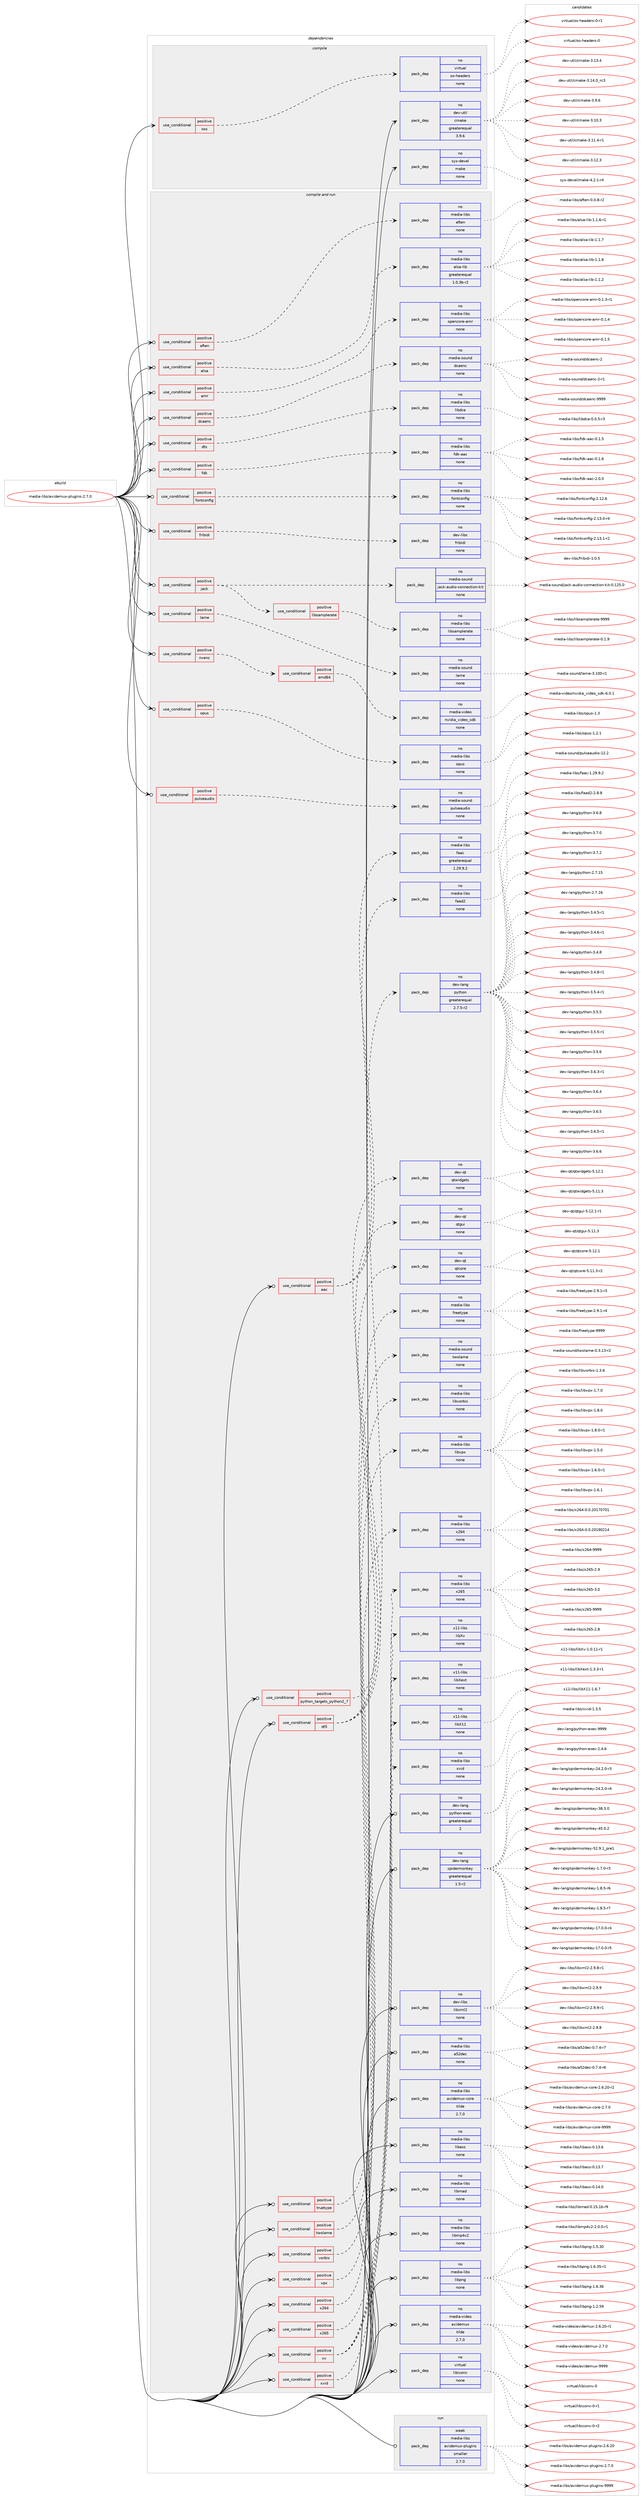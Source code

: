 digraph prolog {

# *************
# Graph options
# *************

newrank=true;
concentrate=true;
compound=true;
graph [rankdir=LR,fontname=Helvetica,fontsize=10,ranksep=1.5];#, ranksep=2.5, nodesep=0.2];
edge  [arrowhead=vee];
node  [fontname=Helvetica,fontsize=10];

# **********
# The ebuild
# **********

subgraph cluster_leftcol {
color=gray;
rank=same;
label=<<i>ebuild</i>>;
id [label="media-libs/avidemux-plugins-2.7.0", color=red, width=4, href="../media-libs/avidemux-plugins-2.7.0.svg"];
}

# ****************
# The dependencies
# ****************

subgraph cluster_midcol {
color=gray;
label=<<i>dependencies</i>>;
subgraph cluster_compile {
fillcolor="#eeeeee";
style=filled;
label=<<i>compile</i>>;
subgraph cond433602 {
dependency1609172 [label=<<TABLE BORDER="0" CELLBORDER="1" CELLSPACING="0" CELLPADDING="4"><TR><TD ROWSPAN="3" CELLPADDING="10">use_conditional</TD></TR><TR><TD>positive</TD></TR><TR><TD>oss</TD></TR></TABLE>>, shape=none, color=red];
subgraph pack1149912 {
dependency1609173 [label=<<TABLE BORDER="0" CELLBORDER="1" CELLSPACING="0" CELLPADDING="4" WIDTH="220"><TR><TD ROWSPAN="6" CELLPADDING="30">pack_dep</TD></TR><TR><TD WIDTH="110">no</TD></TR><TR><TD>virtual</TD></TR><TR><TD>os-headers</TD></TR><TR><TD>none</TD></TR><TR><TD></TD></TR></TABLE>>, shape=none, color=blue];
}
dependency1609172:e -> dependency1609173:w [weight=20,style="dashed",arrowhead="vee"];
}
id:e -> dependency1609172:w [weight=20,style="solid",arrowhead="vee"];
subgraph pack1149913 {
dependency1609174 [label=<<TABLE BORDER="0" CELLBORDER="1" CELLSPACING="0" CELLPADDING="4" WIDTH="220"><TR><TD ROWSPAN="6" CELLPADDING="30">pack_dep</TD></TR><TR><TD WIDTH="110">no</TD></TR><TR><TD>dev-util</TD></TR><TR><TD>cmake</TD></TR><TR><TD>greaterequal</TD></TR><TR><TD>3.9.6</TD></TR></TABLE>>, shape=none, color=blue];
}
id:e -> dependency1609174:w [weight=20,style="solid",arrowhead="vee"];
subgraph pack1149914 {
dependency1609175 [label=<<TABLE BORDER="0" CELLBORDER="1" CELLSPACING="0" CELLPADDING="4" WIDTH="220"><TR><TD ROWSPAN="6" CELLPADDING="30">pack_dep</TD></TR><TR><TD WIDTH="110">no</TD></TR><TR><TD>sys-devel</TD></TR><TR><TD>make</TD></TR><TR><TD>none</TD></TR><TR><TD></TD></TR></TABLE>>, shape=none, color=blue];
}
id:e -> dependency1609175:w [weight=20,style="solid",arrowhead="vee"];
}
subgraph cluster_compileandrun {
fillcolor="#eeeeee";
style=filled;
label=<<i>compile and run</i>>;
subgraph cond433603 {
dependency1609176 [label=<<TABLE BORDER="0" CELLBORDER="1" CELLSPACING="0" CELLPADDING="4"><TR><TD ROWSPAN="3" CELLPADDING="10">use_conditional</TD></TR><TR><TD>positive</TD></TR><TR><TD>aac</TD></TR></TABLE>>, shape=none, color=red];
subgraph pack1149915 {
dependency1609177 [label=<<TABLE BORDER="0" CELLBORDER="1" CELLSPACING="0" CELLPADDING="4" WIDTH="220"><TR><TD ROWSPAN="6" CELLPADDING="30">pack_dep</TD></TR><TR><TD WIDTH="110">no</TD></TR><TR><TD>media-libs</TD></TR><TR><TD>faac</TD></TR><TR><TD>greaterequal</TD></TR><TR><TD>1.29.9.2</TD></TR></TABLE>>, shape=none, color=blue];
}
dependency1609176:e -> dependency1609177:w [weight=20,style="dashed",arrowhead="vee"];
subgraph pack1149916 {
dependency1609178 [label=<<TABLE BORDER="0" CELLBORDER="1" CELLSPACING="0" CELLPADDING="4" WIDTH="220"><TR><TD ROWSPAN="6" CELLPADDING="30">pack_dep</TD></TR><TR><TD WIDTH="110">no</TD></TR><TR><TD>media-libs</TD></TR><TR><TD>faad2</TD></TR><TR><TD>none</TD></TR><TR><TD></TD></TR></TABLE>>, shape=none, color=blue];
}
dependency1609176:e -> dependency1609178:w [weight=20,style="dashed",arrowhead="vee"];
}
id:e -> dependency1609176:w [weight=20,style="solid",arrowhead="odotvee"];
subgraph cond433604 {
dependency1609179 [label=<<TABLE BORDER="0" CELLBORDER="1" CELLSPACING="0" CELLPADDING="4"><TR><TD ROWSPAN="3" CELLPADDING="10">use_conditional</TD></TR><TR><TD>positive</TD></TR><TR><TD>aften</TD></TR></TABLE>>, shape=none, color=red];
subgraph pack1149917 {
dependency1609180 [label=<<TABLE BORDER="0" CELLBORDER="1" CELLSPACING="0" CELLPADDING="4" WIDTH="220"><TR><TD ROWSPAN="6" CELLPADDING="30">pack_dep</TD></TR><TR><TD WIDTH="110">no</TD></TR><TR><TD>media-libs</TD></TR><TR><TD>aften</TD></TR><TR><TD>none</TD></TR><TR><TD></TD></TR></TABLE>>, shape=none, color=blue];
}
dependency1609179:e -> dependency1609180:w [weight=20,style="dashed",arrowhead="vee"];
}
id:e -> dependency1609179:w [weight=20,style="solid",arrowhead="odotvee"];
subgraph cond433605 {
dependency1609181 [label=<<TABLE BORDER="0" CELLBORDER="1" CELLSPACING="0" CELLPADDING="4"><TR><TD ROWSPAN="3" CELLPADDING="10">use_conditional</TD></TR><TR><TD>positive</TD></TR><TR><TD>alsa</TD></TR></TABLE>>, shape=none, color=red];
subgraph pack1149918 {
dependency1609182 [label=<<TABLE BORDER="0" CELLBORDER="1" CELLSPACING="0" CELLPADDING="4" WIDTH="220"><TR><TD ROWSPAN="6" CELLPADDING="30">pack_dep</TD></TR><TR><TD WIDTH="110">no</TD></TR><TR><TD>media-libs</TD></TR><TR><TD>alsa-lib</TD></TR><TR><TD>greaterequal</TD></TR><TR><TD>1.0.3b-r2</TD></TR></TABLE>>, shape=none, color=blue];
}
dependency1609181:e -> dependency1609182:w [weight=20,style="dashed",arrowhead="vee"];
}
id:e -> dependency1609181:w [weight=20,style="solid",arrowhead="odotvee"];
subgraph cond433606 {
dependency1609183 [label=<<TABLE BORDER="0" CELLBORDER="1" CELLSPACING="0" CELLPADDING="4"><TR><TD ROWSPAN="3" CELLPADDING="10">use_conditional</TD></TR><TR><TD>positive</TD></TR><TR><TD>amr</TD></TR></TABLE>>, shape=none, color=red];
subgraph pack1149919 {
dependency1609184 [label=<<TABLE BORDER="0" CELLBORDER="1" CELLSPACING="0" CELLPADDING="4" WIDTH="220"><TR><TD ROWSPAN="6" CELLPADDING="30">pack_dep</TD></TR><TR><TD WIDTH="110">no</TD></TR><TR><TD>media-libs</TD></TR><TR><TD>opencore-amr</TD></TR><TR><TD>none</TD></TR><TR><TD></TD></TR></TABLE>>, shape=none, color=blue];
}
dependency1609183:e -> dependency1609184:w [weight=20,style="dashed",arrowhead="vee"];
}
id:e -> dependency1609183:w [weight=20,style="solid",arrowhead="odotvee"];
subgraph cond433607 {
dependency1609185 [label=<<TABLE BORDER="0" CELLBORDER="1" CELLSPACING="0" CELLPADDING="4"><TR><TD ROWSPAN="3" CELLPADDING="10">use_conditional</TD></TR><TR><TD>positive</TD></TR><TR><TD>dcaenc</TD></TR></TABLE>>, shape=none, color=red];
subgraph pack1149920 {
dependency1609186 [label=<<TABLE BORDER="0" CELLBORDER="1" CELLSPACING="0" CELLPADDING="4" WIDTH="220"><TR><TD ROWSPAN="6" CELLPADDING="30">pack_dep</TD></TR><TR><TD WIDTH="110">no</TD></TR><TR><TD>media-sound</TD></TR><TR><TD>dcaenc</TD></TR><TR><TD>none</TD></TR><TR><TD></TD></TR></TABLE>>, shape=none, color=blue];
}
dependency1609185:e -> dependency1609186:w [weight=20,style="dashed",arrowhead="vee"];
}
id:e -> dependency1609185:w [weight=20,style="solid",arrowhead="odotvee"];
subgraph cond433608 {
dependency1609187 [label=<<TABLE BORDER="0" CELLBORDER="1" CELLSPACING="0" CELLPADDING="4"><TR><TD ROWSPAN="3" CELLPADDING="10">use_conditional</TD></TR><TR><TD>positive</TD></TR><TR><TD>dts</TD></TR></TABLE>>, shape=none, color=red];
subgraph pack1149921 {
dependency1609188 [label=<<TABLE BORDER="0" CELLBORDER="1" CELLSPACING="0" CELLPADDING="4" WIDTH="220"><TR><TD ROWSPAN="6" CELLPADDING="30">pack_dep</TD></TR><TR><TD WIDTH="110">no</TD></TR><TR><TD>media-libs</TD></TR><TR><TD>libdca</TD></TR><TR><TD>none</TD></TR><TR><TD></TD></TR></TABLE>>, shape=none, color=blue];
}
dependency1609187:e -> dependency1609188:w [weight=20,style="dashed",arrowhead="vee"];
}
id:e -> dependency1609187:w [weight=20,style="solid",arrowhead="odotvee"];
subgraph cond433609 {
dependency1609189 [label=<<TABLE BORDER="0" CELLBORDER="1" CELLSPACING="0" CELLPADDING="4"><TR><TD ROWSPAN="3" CELLPADDING="10">use_conditional</TD></TR><TR><TD>positive</TD></TR><TR><TD>fdk</TD></TR></TABLE>>, shape=none, color=red];
subgraph pack1149922 {
dependency1609190 [label=<<TABLE BORDER="0" CELLBORDER="1" CELLSPACING="0" CELLPADDING="4" WIDTH="220"><TR><TD ROWSPAN="6" CELLPADDING="30">pack_dep</TD></TR><TR><TD WIDTH="110">no</TD></TR><TR><TD>media-libs</TD></TR><TR><TD>fdk-aac</TD></TR><TR><TD>none</TD></TR><TR><TD></TD></TR></TABLE>>, shape=none, color=blue];
}
dependency1609189:e -> dependency1609190:w [weight=20,style="dashed",arrowhead="vee"];
}
id:e -> dependency1609189:w [weight=20,style="solid",arrowhead="odotvee"];
subgraph cond433610 {
dependency1609191 [label=<<TABLE BORDER="0" CELLBORDER="1" CELLSPACING="0" CELLPADDING="4"><TR><TD ROWSPAN="3" CELLPADDING="10">use_conditional</TD></TR><TR><TD>positive</TD></TR><TR><TD>fontconfig</TD></TR></TABLE>>, shape=none, color=red];
subgraph pack1149923 {
dependency1609192 [label=<<TABLE BORDER="0" CELLBORDER="1" CELLSPACING="0" CELLPADDING="4" WIDTH="220"><TR><TD ROWSPAN="6" CELLPADDING="30">pack_dep</TD></TR><TR><TD WIDTH="110">no</TD></TR><TR><TD>media-libs</TD></TR><TR><TD>fontconfig</TD></TR><TR><TD>none</TD></TR><TR><TD></TD></TR></TABLE>>, shape=none, color=blue];
}
dependency1609191:e -> dependency1609192:w [weight=20,style="dashed",arrowhead="vee"];
}
id:e -> dependency1609191:w [weight=20,style="solid",arrowhead="odotvee"];
subgraph cond433611 {
dependency1609193 [label=<<TABLE BORDER="0" CELLBORDER="1" CELLSPACING="0" CELLPADDING="4"><TR><TD ROWSPAN="3" CELLPADDING="10">use_conditional</TD></TR><TR><TD>positive</TD></TR><TR><TD>fribidi</TD></TR></TABLE>>, shape=none, color=red];
subgraph pack1149924 {
dependency1609194 [label=<<TABLE BORDER="0" CELLBORDER="1" CELLSPACING="0" CELLPADDING="4" WIDTH="220"><TR><TD ROWSPAN="6" CELLPADDING="30">pack_dep</TD></TR><TR><TD WIDTH="110">no</TD></TR><TR><TD>dev-libs</TD></TR><TR><TD>fribidi</TD></TR><TR><TD>none</TD></TR><TR><TD></TD></TR></TABLE>>, shape=none, color=blue];
}
dependency1609193:e -> dependency1609194:w [weight=20,style="dashed",arrowhead="vee"];
}
id:e -> dependency1609193:w [weight=20,style="solid",arrowhead="odotvee"];
subgraph cond433612 {
dependency1609195 [label=<<TABLE BORDER="0" CELLBORDER="1" CELLSPACING="0" CELLPADDING="4"><TR><TD ROWSPAN="3" CELLPADDING="10">use_conditional</TD></TR><TR><TD>positive</TD></TR><TR><TD>jack</TD></TR></TABLE>>, shape=none, color=red];
subgraph pack1149925 {
dependency1609196 [label=<<TABLE BORDER="0" CELLBORDER="1" CELLSPACING="0" CELLPADDING="4" WIDTH="220"><TR><TD ROWSPAN="6" CELLPADDING="30">pack_dep</TD></TR><TR><TD WIDTH="110">no</TD></TR><TR><TD>media-sound</TD></TR><TR><TD>jack-audio-connection-kit</TD></TR><TR><TD>none</TD></TR><TR><TD></TD></TR></TABLE>>, shape=none, color=blue];
}
dependency1609195:e -> dependency1609196:w [weight=20,style="dashed",arrowhead="vee"];
subgraph cond433613 {
dependency1609197 [label=<<TABLE BORDER="0" CELLBORDER="1" CELLSPACING="0" CELLPADDING="4"><TR><TD ROWSPAN="3" CELLPADDING="10">use_conditional</TD></TR><TR><TD>positive</TD></TR><TR><TD>libsamplerate</TD></TR></TABLE>>, shape=none, color=red];
subgraph pack1149926 {
dependency1609198 [label=<<TABLE BORDER="0" CELLBORDER="1" CELLSPACING="0" CELLPADDING="4" WIDTH="220"><TR><TD ROWSPAN="6" CELLPADDING="30">pack_dep</TD></TR><TR><TD WIDTH="110">no</TD></TR><TR><TD>media-libs</TD></TR><TR><TD>libsamplerate</TD></TR><TR><TD>none</TD></TR><TR><TD></TD></TR></TABLE>>, shape=none, color=blue];
}
dependency1609197:e -> dependency1609198:w [weight=20,style="dashed",arrowhead="vee"];
}
dependency1609195:e -> dependency1609197:w [weight=20,style="dashed",arrowhead="vee"];
}
id:e -> dependency1609195:w [weight=20,style="solid",arrowhead="odotvee"];
subgraph cond433614 {
dependency1609199 [label=<<TABLE BORDER="0" CELLBORDER="1" CELLSPACING="0" CELLPADDING="4"><TR><TD ROWSPAN="3" CELLPADDING="10">use_conditional</TD></TR><TR><TD>positive</TD></TR><TR><TD>lame</TD></TR></TABLE>>, shape=none, color=red];
subgraph pack1149927 {
dependency1609200 [label=<<TABLE BORDER="0" CELLBORDER="1" CELLSPACING="0" CELLPADDING="4" WIDTH="220"><TR><TD ROWSPAN="6" CELLPADDING="30">pack_dep</TD></TR><TR><TD WIDTH="110">no</TD></TR><TR><TD>media-sound</TD></TR><TR><TD>lame</TD></TR><TR><TD>none</TD></TR><TR><TD></TD></TR></TABLE>>, shape=none, color=blue];
}
dependency1609199:e -> dependency1609200:w [weight=20,style="dashed",arrowhead="vee"];
}
id:e -> dependency1609199:w [weight=20,style="solid",arrowhead="odotvee"];
subgraph cond433615 {
dependency1609201 [label=<<TABLE BORDER="0" CELLBORDER="1" CELLSPACING="0" CELLPADDING="4"><TR><TD ROWSPAN="3" CELLPADDING="10">use_conditional</TD></TR><TR><TD>positive</TD></TR><TR><TD>nvenc</TD></TR></TABLE>>, shape=none, color=red];
subgraph cond433616 {
dependency1609202 [label=<<TABLE BORDER="0" CELLBORDER="1" CELLSPACING="0" CELLPADDING="4"><TR><TD ROWSPAN="3" CELLPADDING="10">use_conditional</TD></TR><TR><TD>positive</TD></TR><TR><TD>amd64</TD></TR></TABLE>>, shape=none, color=red];
subgraph pack1149928 {
dependency1609203 [label=<<TABLE BORDER="0" CELLBORDER="1" CELLSPACING="0" CELLPADDING="4" WIDTH="220"><TR><TD ROWSPAN="6" CELLPADDING="30">pack_dep</TD></TR><TR><TD WIDTH="110">no</TD></TR><TR><TD>media-video</TD></TR><TR><TD>nvidia_video_sdk</TD></TR><TR><TD>none</TD></TR><TR><TD></TD></TR></TABLE>>, shape=none, color=blue];
}
dependency1609202:e -> dependency1609203:w [weight=20,style="dashed",arrowhead="vee"];
}
dependency1609201:e -> dependency1609202:w [weight=20,style="dashed",arrowhead="vee"];
}
id:e -> dependency1609201:w [weight=20,style="solid",arrowhead="odotvee"];
subgraph cond433617 {
dependency1609204 [label=<<TABLE BORDER="0" CELLBORDER="1" CELLSPACING="0" CELLPADDING="4"><TR><TD ROWSPAN="3" CELLPADDING="10">use_conditional</TD></TR><TR><TD>positive</TD></TR><TR><TD>opus</TD></TR></TABLE>>, shape=none, color=red];
subgraph pack1149929 {
dependency1609205 [label=<<TABLE BORDER="0" CELLBORDER="1" CELLSPACING="0" CELLPADDING="4" WIDTH="220"><TR><TD ROWSPAN="6" CELLPADDING="30">pack_dep</TD></TR><TR><TD WIDTH="110">no</TD></TR><TR><TD>media-libs</TD></TR><TR><TD>opus</TD></TR><TR><TD>none</TD></TR><TR><TD></TD></TR></TABLE>>, shape=none, color=blue];
}
dependency1609204:e -> dependency1609205:w [weight=20,style="dashed",arrowhead="vee"];
}
id:e -> dependency1609204:w [weight=20,style="solid",arrowhead="odotvee"];
subgraph cond433618 {
dependency1609206 [label=<<TABLE BORDER="0" CELLBORDER="1" CELLSPACING="0" CELLPADDING="4"><TR><TD ROWSPAN="3" CELLPADDING="10">use_conditional</TD></TR><TR><TD>positive</TD></TR><TR><TD>pulseaudio</TD></TR></TABLE>>, shape=none, color=red];
subgraph pack1149930 {
dependency1609207 [label=<<TABLE BORDER="0" CELLBORDER="1" CELLSPACING="0" CELLPADDING="4" WIDTH="220"><TR><TD ROWSPAN="6" CELLPADDING="30">pack_dep</TD></TR><TR><TD WIDTH="110">no</TD></TR><TR><TD>media-sound</TD></TR><TR><TD>pulseaudio</TD></TR><TR><TD>none</TD></TR><TR><TD></TD></TR></TABLE>>, shape=none, color=blue];
}
dependency1609206:e -> dependency1609207:w [weight=20,style="dashed",arrowhead="vee"];
}
id:e -> dependency1609206:w [weight=20,style="solid",arrowhead="odotvee"];
subgraph cond433619 {
dependency1609208 [label=<<TABLE BORDER="0" CELLBORDER="1" CELLSPACING="0" CELLPADDING="4"><TR><TD ROWSPAN="3" CELLPADDING="10">use_conditional</TD></TR><TR><TD>positive</TD></TR><TR><TD>python_targets_python2_7</TD></TR></TABLE>>, shape=none, color=red];
subgraph pack1149931 {
dependency1609209 [label=<<TABLE BORDER="0" CELLBORDER="1" CELLSPACING="0" CELLPADDING="4" WIDTH="220"><TR><TD ROWSPAN="6" CELLPADDING="30">pack_dep</TD></TR><TR><TD WIDTH="110">no</TD></TR><TR><TD>dev-lang</TD></TR><TR><TD>python</TD></TR><TR><TD>greaterequal</TD></TR><TR><TD>2.7.5-r2</TD></TR></TABLE>>, shape=none, color=blue];
}
dependency1609208:e -> dependency1609209:w [weight=20,style="dashed",arrowhead="vee"];
}
id:e -> dependency1609208:w [weight=20,style="solid",arrowhead="odotvee"];
subgraph cond433620 {
dependency1609210 [label=<<TABLE BORDER="0" CELLBORDER="1" CELLSPACING="0" CELLPADDING="4"><TR><TD ROWSPAN="3" CELLPADDING="10">use_conditional</TD></TR><TR><TD>positive</TD></TR><TR><TD>qt5</TD></TR></TABLE>>, shape=none, color=red];
subgraph pack1149932 {
dependency1609211 [label=<<TABLE BORDER="0" CELLBORDER="1" CELLSPACING="0" CELLPADDING="4" WIDTH="220"><TR><TD ROWSPAN="6" CELLPADDING="30">pack_dep</TD></TR><TR><TD WIDTH="110">no</TD></TR><TR><TD>dev-qt</TD></TR><TR><TD>qtcore</TD></TR><TR><TD>none</TD></TR><TR><TD></TD></TR></TABLE>>, shape=none, color=blue];
}
dependency1609210:e -> dependency1609211:w [weight=20,style="dashed",arrowhead="vee"];
subgraph pack1149933 {
dependency1609212 [label=<<TABLE BORDER="0" CELLBORDER="1" CELLSPACING="0" CELLPADDING="4" WIDTH="220"><TR><TD ROWSPAN="6" CELLPADDING="30">pack_dep</TD></TR><TR><TD WIDTH="110">no</TD></TR><TR><TD>dev-qt</TD></TR><TR><TD>qtgui</TD></TR><TR><TD>none</TD></TR><TR><TD></TD></TR></TABLE>>, shape=none, color=blue];
}
dependency1609210:e -> dependency1609212:w [weight=20,style="dashed",arrowhead="vee"];
subgraph pack1149934 {
dependency1609213 [label=<<TABLE BORDER="0" CELLBORDER="1" CELLSPACING="0" CELLPADDING="4" WIDTH="220"><TR><TD ROWSPAN="6" CELLPADDING="30">pack_dep</TD></TR><TR><TD WIDTH="110">no</TD></TR><TR><TD>dev-qt</TD></TR><TR><TD>qtwidgets</TD></TR><TR><TD>none</TD></TR><TR><TD></TD></TR></TABLE>>, shape=none, color=blue];
}
dependency1609210:e -> dependency1609213:w [weight=20,style="dashed",arrowhead="vee"];
}
id:e -> dependency1609210:w [weight=20,style="solid",arrowhead="odotvee"];
subgraph cond433621 {
dependency1609214 [label=<<TABLE BORDER="0" CELLBORDER="1" CELLSPACING="0" CELLPADDING="4"><TR><TD ROWSPAN="3" CELLPADDING="10">use_conditional</TD></TR><TR><TD>positive</TD></TR><TR><TD>truetype</TD></TR></TABLE>>, shape=none, color=red];
subgraph pack1149935 {
dependency1609215 [label=<<TABLE BORDER="0" CELLBORDER="1" CELLSPACING="0" CELLPADDING="4" WIDTH="220"><TR><TD ROWSPAN="6" CELLPADDING="30">pack_dep</TD></TR><TR><TD WIDTH="110">no</TD></TR><TR><TD>media-libs</TD></TR><TR><TD>freetype</TD></TR><TR><TD>none</TD></TR><TR><TD></TD></TR></TABLE>>, shape=none, color=blue];
}
dependency1609214:e -> dependency1609215:w [weight=20,style="dashed",arrowhead="vee"];
}
id:e -> dependency1609214:w [weight=20,style="solid",arrowhead="odotvee"];
subgraph cond433622 {
dependency1609216 [label=<<TABLE BORDER="0" CELLBORDER="1" CELLSPACING="0" CELLPADDING="4"><TR><TD ROWSPAN="3" CELLPADDING="10">use_conditional</TD></TR><TR><TD>positive</TD></TR><TR><TD>twolame</TD></TR></TABLE>>, shape=none, color=red];
subgraph pack1149936 {
dependency1609217 [label=<<TABLE BORDER="0" CELLBORDER="1" CELLSPACING="0" CELLPADDING="4" WIDTH="220"><TR><TD ROWSPAN="6" CELLPADDING="30">pack_dep</TD></TR><TR><TD WIDTH="110">no</TD></TR><TR><TD>media-sound</TD></TR><TR><TD>twolame</TD></TR><TR><TD>none</TD></TR><TR><TD></TD></TR></TABLE>>, shape=none, color=blue];
}
dependency1609216:e -> dependency1609217:w [weight=20,style="dashed",arrowhead="vee"];
}
id:e -> dependency1609216:w [weight=20,style="solid",arrowhead="odotvee"];
subgraph cond433623 {
dependency1609218 [label=<<TABLE BORDER="0" CELLBORDER="1" CELLSPACING="0" CELLPADDING="4"><TR><TD ROWSPAN="3" CELLPADDING="10">use_conditional</TD></TR><TR><TD>positive</TD></TR><TR><TD>vorbis</TD></TR></TABLE>>, shape=none, color=red];
subgraph pack1149937 {
dependency1609219 [label=<<TABLE BORDER="0" CELLBORDER="1" CELLSPACING="0" CELLPADDING="4" WIDTH="220"><TR><TD ROWSPAN="6" CELLPADDING="30">pack_dep</TD></TR><TR><TD WIDTH="110">no</TD></TR><TR><TD>media-libs</TD></TR><TR><TD>libvorbis</TD></TR><TR><TD>none</TD></TR><TR><TD></TD></TR></TABLE>>, shape=none, color=blue];
}
dependency1609218:e -> dependency1609219:w [weight=20,style="dashed",arrowhead="vee"];
}
id:e -> dependency1609218:w [weight=20,style="solid",arrowhead="odotvee"];
subgraph cond433624 {
dependency1609220 [label=<<TABLE BORDER="0" CELLBORDER="1" CELLSPACING="0" CELLPADDING="4"><TR><TD ROWSPAN="3" CELLPADDING="10">use_conditional</TD></TR><TR><TD>positive</TD></TR><TR><TD>vpx</TD></TR></TABLE>>, shape=none, color=red];
subgraph pack1149938 {
dependency1609221 [label=<<TABLE BORDER="0" CELLBORDER="1" CELLSPACING="0" CELLPADDING="4" WIDTH="220"><TR><TD ROWSPAN="6" CELLPADDING="30">pack_dep</TD></TR><TR><TD WIDTH="110">no</TD></TR><TR><TD>media-libs</TD></TR><TR><TD>libvpx</TD></TR><TR><TD>none</TD></TR><TR><TD></TD></TR></TABLE>>, shape=none, color=blue];
}
dependency1609220:e -> dependency1609221:w [weight=20,style="dashed",arrowhead="vee"];
}
id:e -> dependency1609220:w [weight=20,style="solid",arrowhead="odotvee"];
subgraph cond433625 {
dependency1609222 [label=<<TABLE BORDER="0" CELLBORDER="1" CELLSPACING="0" CELLPADDING="4"><TR><TD ROWSPAN="3" CELLPADDING="10">use_conditional</TD></TR><TR><TD>positive</TD></TR><TR><TD>x264</TD></TR></TABLE>>, shape=none, color=red];
subgraph pack1149939 {
dependency1609223 [label=<<TABLE BORDER="0" CELLBORDER="1" CELLSPACING="0" CELLPADDING="4" WIDTH="220"><TR><TD ROWSPAN="6" CELLPADDING="30">pack_dep</TD></TR><TR><TD WIDTH="110">no</TD></TR><TR><TD>media-libs</TD></TR><TR><TD>x264</TD></TR><TR><TD>none</TD></TR><TR><TD></TD></TR></TABLE>>, shape=none, color=blue];
}
dependency1609222:e -> dependency1609223:w [weight=20,style="dashed",arrowhead="vee"];
}
id:e -> dependency1609222:w [weight=20,style="solid",arrowhead="odotvee"];
subgraph cond433626 {
dependency1609224 [label=<<TABLE BORDER="0" CELLBORDER="1" CELLSPACING="0" CELLPADDING="4"><TR><TD ROWSPAN="3" CELLPADDING="10">use_conditional</TD></TR><TR><TD>positive</TD></TR><TR><TD>x265</TD></TR></TABLE>>, shape=none, color=red];
subgraph pack1149940 {
dependency1609225 [label=<<TABLE BORDER="0" CELLBORDER="1" CELLSPACING="0" CELLPADDING="4" WIDTH="220"><TR><TD ROWSPAN="6" CELLPADDING="30">pack_dep</TD></TR><TR><TD WIDTH="110">no</TD></TR><TR><TD>media-libs</TD></TR><TR><TD>x265</TD></TR><TR><TD>none</TD></TR><TR><TD></TD></TR></TABLE>>, shape=none, color=blue];
}
dependency1609224:e -> dependency1609225:w [weight=20,style="dashed",arrowhead="vee"];
}
id:e -> dependency1609224:w [weight=20,style="solid",arrowhead="odotvee"];
subgraph cond433627 {
dependency1609226 [label=<<TABLE BORDER="0" CELLBORDER="1" CELLSPACING="0" CELLPADDING="4"><TR><TD ROWSPAN="3" CELLPADDING="10">use_conditional</TD></TR><TR><TD>positive</TD></TR><TR><TD>xv</TD></TR></TABLE>>, shape=none, color=red];
subgraph pack1149941 {
dependency1609227 [label=<<TABLE BORDER="0" CELLBORDER="1" CELLSPACING="0" CELLPADDING="4" WIDTH="220"><TR><TD ROWSPAN="6" CELLPADDING="30">pack_dep</TD></TR><TR><TD WIDTH="110">no</TD></TR><TR><TD>x11-libs</TD></TR><TR><TD>libX11</TD></TR><TR><TD>none</TD></TR><TR><TD></TD></TR></TABLE>>, shape=none, color=blue];
}
dependency1609226:e -> dependency1609227:w [weight=20,style="dashed",arrowhead="vee"];
subgraph pack1149942 {
dependency1609228 [label=<<TABLE BORDER="0" CELLBORDER="1" CELLSPACING="0" CELLPADDING="4" WIDTH="220"><TR><TD ROWSPAN="6" CELLPADDING="30">pack_dep</TD></TR><TR><TD WIDTH="110">no</TD></TR><TR><TD>x11-libs</TD></TR><TR><TD>libXext</TD></TR><TR><TD>none</TD></TR><TR><TD></TD></TR></TABLE>>, shape=none, color=blue];
}
dependency1609226:e -> dependency1609228:w [weight=20,style="dashed",arrowhead="vee"];
subgraph pack1149943 {
dependency1609229 [label=<<TABLE BORDER="0" CELLBORDER="1" CELLSPACING="0" CELLPADDING="4" WIDTH="220"><TR><TD ROWSPAN="6" CELLPADDING="30">pack_dep</TD></TR><TR><TD WIDTH="110">no</TD></TR><TR><TD>x11-libs</TD></TR><TR><TD>libXv</TD></TR><TR><TD>none</TD></TR><TR><TD></TD></TR></TABLE>>, shape=none, color=blue];
}
dependency1609226:e -> dependency1609229:w [weight=20,style="dashed",arrowhead="vee"];
}
id:e -> dependency1609226:w [weight=20,style="solid",arrowhead="odotvee"];
subgraph cond433628 {
dependency1609230 [label=<<TABLE BORDER="0" CELLBORDER="1" CELLSPACING="0" CELLPADDING="4"><TR><TD ROWSPAN="3" CELLPADDING="10">use_conditional</TD></TR><TR><TD>positive</TD></TR><TR><TD>xvid</TD></TR></TABLE>>, shape=none, color=red];
subgraph pack1149944 {
dependency1609231 [label=<<TABLE BORDER="0" CELLBORDER="1" CELLSPACING="0" CELLPADDING="4" WIDTH="220"><TR><TD ROWSPAN="6" CELLPADDING="30">pack_dep</TD></TR><TR><TD WIDTH="110">no</TD></TR><TR><TD>media-libs</TD></TR><TR><TD>xvid</TD></TR><TR><TD>none</TD></TR><TR><TD></TD></TR></TABLE>>, shape=none, color=blue];
}
dependency1609230:e -> dependency1609231:w [weight=20,style="dashed",arrowhead="vee"];
}
id:e -> dependency1609230:w [weight=20,style="solid",arrowhead="odotvee"];
subgraph pack1149945 {
dependency1609232 [label=<<TABLE BORDER="0" CELLBORDER="1" CELLSPACING="0" CELLPADDING="4" WIDTH="220"><TR><TD ROWSPAN="6" CELLPADDING="30">pack_dep</TD></TR><TR><TD WIDTH="110">no</TD></TR><TR><TD>dev-lang</TD></TR><TR><TD>python-exec</TD></TR><TR><TD>greaterequal</TD></TR><TR><TD>2</TD></TR></TABLE>>, shape=none, color=blue];
}
id:e -> dependency1609232:w [weight=20,style="solid",arrowhead="odotvee"];
subgraph pack1149946 {
dependency1609233 [label=<<TABLE BORDER="0" CELLBORDER="1" CELLSPACING="0" CELLPADDING="4" WIDTH="220"><TR><TD ROWSPAN="6" CELLPADDING="30">pack_dep</TD></TR><TR><TD WIDTH="110">no</TD></TR><TR><TD>dev-lang</TD></TR><TR><TD>spidermonkey</TD></TR><TR><TD>greaterequal</TD></TR><TR><TD>1.5-r2</TD></TR></TABLE>>, shape=none, color=blue];
}
id:e -> dependency1609233:w [weight=20,style="solid",arrowhead="odotvee"];
subgraph pack1149947 {
dependency1609234 [label=<<TABLE BORDER="0" CELLBORDER="1" CELLSPACING="0" CELLPADDING="4" WIDTH="220"><TR><TD ROWSPAN="6" CELLPADDING="30">pack_dep</TD></TR><TR><TD WIDTH="110">no</TD></TR><TR><TD>dev-libs</TD></TR><TR><TD>libxml2</TD></TR><TR><TD>none</TD></TR><TR><TD></TD></TR></TABLE>>, shape=none, color=blue];
}
id:e -> dependency1609234:w [weight=20,style="solid",arrowhead="odotvee"];
subgraph pack1149948 {
dependency1609235 [label=<<TABLE BORDER="0" CELLBORDER="1" CELLSPACING="0" CELLPADDING="4" WIDTH="220"><TR><TD ROWSPAN="6" CELLPADDING="30">pack_dep</TD></TR><TR><TD WIDTH="110">no</TD></TR><TR><TD>media-libs</TD></TR><TR><TD>a52dec</TD></TR><TR><TD>none</TD></TR><TR><TD></TD></TR></TABLE>>, shape=none, color=blue];
}
id:e -> dependency1609235:w [weight=20,style="solid",arrowhead="odotvee"];
subgraph pack1149949 {
dependency1609236 [label=<<TABLE BORDER="0" CELLBORDER="1" CELLSPACING="0" CELLPADDING="4" WIDTH="220"><TR><TD ROWSPAN="6" CELLPADDING="30">pack_dep</TD></TR><TR><TD WIDTH="110">no</TD></TR><TR><TD>media-libs</TD></TR><TR><TD>avidemux-core</TD></TR><TR><TD>tilde</TD></TR><TR><TD>2.7.0</TD></TR></TABLE>>, shape=none, color=blue];
}
id:e -> dependency1609236:w [weight=20,style="solid",arrowhead="odotvee"];
subgraph pack1149950 {
dependency1609237 [label=<<TABLE BORDER="0" CELLBORDER="1" CELLSPACING="0" CELLPADDING="4" WIDTH="220"><TR><TD ROWSPAN="6" CELLPADDING="30">pack_dep</TD></TR><TR><TD WIDTH="110">no</TD></TR><TR><TD>media-libs</TD></TR><TR><TD>libass</TD></TR><TR><TD>none</TD></TR><TR><TD></TD></TR></TABLE>>, shape=none, color=blue];
}
id:e -> dependency1609237:w [weight=20,style="solid",arrowhead="odotvee"];
subgraph pack1149951 {
dependency1609238 [label=<<TABLE BORDER="0" CELLBORDER="1" CELLSPACING="0" CELLPADDING="4" WIDTH="220"><TR><TD ROWSPAN="6" CELLPADDING="30">pack_dep</TD></TR><TR><TD WIDTH="110">no</TD></TR><TR><TD>media-libs</TD></TR><TR><TD>libmad</TD></TR><TR><TD>none</TD></TR><TR><TD></TD></TR></TABLE>>, shape=none, color=blue];
}
id:e -> dependency1609238:w [weight=20,style="solid",arrowhead="odotvee"];
subgraph pack1149952 {
dependency1609239 [label=<<TABLE BORDER="0" CELLBORDER="1" CELLSPACING="0" CELLPADDING="4" WIDTH="220"><TR><TD ROWSPAN="6" CELLPADDING="30">pack_dep</TD></TR><TR><TD WIDTH="110">no</TD></TR><TR><TD>media-libs</TD></TR><TR><TD>libmp4v2</TD></TR><TR><TD>none</TD></TR><TR><TD></TD></TR></TABLE>>, shape=none, color=blue];
}
id:e -> dependency1609239:w [weight=20,style="solid",arrowhead="odotvee"];
subgraph pack1149953 {
dependency1609240 [label=<<TABLE BORDER="0" CELLBORDER="1" CELLSPACING="0" CELLPADDING="4" WIDTH="220"><TR><TD ROWSPAN="6" CELLPADDING="30">pack_dep</TD></TR><TR><TD WIDTH="110">no</TD></TR><TR><TD>media-libs</TD></TR><TR><TD>libpng</TD></TR><TR><TD>none</TD></TR><TR><TD></TD></TR></TABLE>>, shape=none, color=blue];
}
id:e -> dependency1609240:w [weight=20,style="solid",arrowhead="odotvee"];
subgraph pack1149954 {
dependency1609241 [label=<<TABLE BORDER="0" CELLBORDER="1" CELLSPACING="0" CELLPADDING="4" WIDTH="220"><TR><TD ROWSPAN="6" CELLPADDING="30">pack_dep</TD></TR><TR><TD WIDTH="110">no</TD></TR><TR><TD>media-video</TD></TR><TR><TD>avidemux</TD></TR><TR><TD>tilde</TD></TR><TR><TD>2.7.0</TD></TR></TABLE>>, shape=none, color=blue];
}
id:e -> dependency1609241:w [weight=20,style="solid",arrowhead="odotvee"];
subgraph pack1149955 {
dependency1609242 [label=<<TABLE BORDER="0" CELLBORDER="1" CELLSPACING="0" CELLPADDING="4" WIDTH="220"><TR><TD ROWSPAN="6" CELLPADDING="30">pack_dep</TD></TR><TR><TD WIDTH="110">no</TD></TR><TR><TD>virtual</TD></TR><TR><TD>libiconv</TD></TR><TR><TD>none</TD></TR><TR><TD></TD></TR></TABLE>>, shape=none, color=blue];
}
id:e -> dependency1609242:w [weight=20,style="solid",arrowhead="odotvee"];
}
subgraph cluster_run {
fillcolor="#eeeeee";
style=filled;
label=<<i>run</i>>;
subgraph pack1149956 {
dependency1609243 [label=<<TABLE BORDER="0" CELLBORDER="1" CELLSPACING="0" CELLPADDING="4" WIDTH="220"><TR><TD ROWSPAN="6" CELLPADDING="30">pack_dep</TD></TR><TR><TD WIDTH="110">weak</TD></TR><TR><TD>media-libs</TD></TR><TR><TD>avidemux-plugins</TD></TR><TR><TD>smaller</TD></TR><TR><TD>2.7.0</TD></TR></TABLE>>, shape=none, color=blue];
}
id:e -> dependency1609243:w [weight=20,style="solid",arrowhead="odot"];
}
}

# **************
# The candidates
# **************

subgraph cluster_choices {
rank=same;
color=gray;
label=<<i>candidates</i>>;

subgraph choice1149912 {
color=black;
nodesep=1;
choice118105114116117971084711111545104101971001011141154548 [label="virtual/os-headers-0", color=red, width=4,href="../virtual/os-headers-0.svg"];
choice1181051141161179710847111115451041019710010111411545484511449 [label="virtual/os-headers-0-r1", color=red, width=4,href="../virtual/os-headers-0-r1.svg"];
dependency1609173:e -> choice118105114116117971084711111545104101971001011141154548:w [style=dotted,weight="100"];
dependency1609173:e -> choice1181051141161179710847111115451041019710010111411545484511449:w [style=dotted,weight="100"];
}
subgraph choice1149913 {
color=black;
nodesep=1;
choice1001011184511711610510847991099710710145514649484651 [label="dev-util/cmake-3.10.3", color=red, width=4,href="../dev-util/cmake-3.10.3.svg"];
choice10010111845117116105108479910997107101455146494946524511449 [label="dev-util/cmake-3.11.4-r1", color=red, width=4,href="../dev-util/cmake-3.11.4-r1.svg"];
choice1001011184511711610510847991099710710145514649504651 [label="dev-util/cmake-3.12.3", color=red, width=4,href="../dev-util/cmake-3.12.3.svg"];
choice1001011184511711610510847991099710710145514649514652 [label="dev-util/cmake-3.13.4", color=red, width=4,href="../dev-util/cmake-3.13.4.svg"];
choice1001011184511711610510847991099710710145514649524648951149951 [label="dev-util/cmake-3.14.0_rc3", color=red, width=4,href="../dev-util/cmake-3.14.0_rc3.svg"];
choice10010111845117116105108479910997107101455146574654 [label="dev-util/cmake-3.9.6", color=red, width=4,href="../dev-util/cmake-3.9.6.svg"];
dependency1609174:e -> choice1001011184511711610510847991099710710145514649484651:w [style=dotted,weight="100"];
dependency1609174:e -> choice10010111845117116105108479910997107101455146494946524511449:w [style=dotted,weight="100"];
dependency1609174:e -> choice1001011184511711610510847991099710710145514649504651:w [style=dotted,weight="100"];
dependency1609174:e -> choice1001011184511711610510847991099710710145514649514652:w [style=dotted,weight="100"];
dependency1609174:e -> choice1001011184511711610510847991099710710145514649524648951149951:w [style=dotted,weight="100"];
dependency1609174:e -> choice10010111845117116105108479910997107101455146574654:w [style=dotted,weight="100"];
}
subgraph choice1149914 {
color=black;
nodesep=1;
choice1151211154510010111810110847109971071014552465046494511452 [label="sys-devel/make-4.2.1-r4", color=red, width=4,href="../sys-devel/make-4.2.1-r4.svg"];
dependency1609175:e -> choice1151211154510010111810110847109971071014552465046494511452:w [style=dotted,weight="100"];
}
subgraph choice1149915 {
color=black;
nodesep=1;
choice10910110010597451081059811547102979799454946505746574650 [label="media-libs/faac-1.29.9.2", color=red, width=4,href="../media-libs/faac-1.29.9.2.svg"];
dependency1609177:e -> choice10910110010597451081059811547102979799454946505746574650:w [style=dotted,weight="100"];
}
subgraph choice1149916 {
color=black;
nodesep=1;
choice10910110010597451081059811547102979710050455046564656 [label="media-libs/faad2-2.8.8", color=red, width=4,href="../media-libs/faad2-2.8.8.svg"];
dependency1609178:e -> choice10910110010597451081059811547102979710050455046564656:w [style=dotted,weight="100"];
}
subgraph choice1149917 {
color=black;
nodesep=1;
choice10910110010597451081059811547971021161011104548464846564511450 [label="media-libs/aften-0.0.8-r2", color=red, width=4,href="../media-libs/aften-0.0.8-r2.svg"];
dependency1609180:e -> choice10910110010597451081059811547971021161011104548464846564511450:w [style=dotted,weight="100"];
}
subgraph choice1149918 {
color=black;
nodesep=1;
choice1091011001059745108105981154797108115974510810598454946494650 [label="media-libs/alsa-lib-1.1.2", color=red, width=4,href="../media-libs/alsa-lib-1.1.2.svg"];
choice10910110010597451081059811547971081159745108105984549464946544511449 [label="media-libs/alsa-lib-1.1.6-r1", color=red, width=4,href="../media-libs/alsa-lib-1.1.6-r1.svg"];
choice1091011001059745108105981154797108115974510810598454946494655 [label="media-libs/alsa-lib-1.1.7", color=red, width=4,href="../media-libs/alsa-lib-1.1.7.svg"];
choice1091011001059745108105981154797108115974510810598454946494656 [label="media-libs/alsa-lib-1.1.8", color=red, width=4,href="../media-libs/alsa-lib-1.1.8.svg"];
dependency1609182:e -> choice1091011001059745108105981154797108115974510810598454946494650:w [style=dotted,weight="100"];
dependency1609182:e -> choice10910110010597451081059811547971081159745108105984549464946544511449:w [style=dotted,weight="100"];
dependency1609182:e -> choice1091011001059745108105981154797108115974510810598454946494655:w [style=dotted,weight="100"];
dependency1609182:e -> choice1091011001059745108105981154797108115974510810598454946494656:w [style=dotted,weight="100"];
}
subgraph choice1149919 {
color=black;
nodesep=1;
choice109101100105974510810598115471111121011109911111410145971091144548464946514511449 [label="media-libs/opencore-amr-0.1.3-r1", color=red, width=4,href="../media-libs/opencore-amr-0.1.3-r1.svg"];
choice10910110010597451081059811547111112101110991111141014597109114454846494652 [label="media-libs/opencore-amr-0.1.4", color=red, width=4,href="../media-libs/opencore-amr-0.1.4.svg"];
choice10910110010597451081059811547111112101110991111141014597109114454846494653 [label="media-libs/opencore-amr-0.1.5", color=red, width=4,href="../media-libs/opencore-amr-0.1.5.svg"];
dependency1609184:e -> choice109101100105974510810598115471111121011109911111410145971091144548464946514511449:w [style=dotted,weight="100"];
dependency1609184:e -> choice10910110010597451081059811547111112101110991111141014597109114454846494652:w [style=dotted,weight="100"];
dependency1609184:e -> choice10910110010597451081059811547111112101110991111141014597109114454846494653:w [style=dotted,weight="100"];
}
subgraph choice1149920 {
color=black;
nodesep=1;
choice1091011001059745115111117110100471009997101110994550 [label="media-sound/dcaenc-2", color=red, width=4,href="../media-sound/dcaenc-2.svg"];
choice10910110010597451151111171101004710099971011109945504511449 [label="media-sound/dcaenc-2-r1", color=red, width=4,href="../media-sound/dcaenc-2-r1.svg"];
choice1091011001059745115111117110100471009997101110994557575757 [label="media-sound/dcaenc-9999", color=red, width=4,href="../media-sound/dcaenc-9999.svg"];
dependency1609186:e -> choice1091011001059745115111117110100471009997101110994550:w [style=dotted,weight="100"];
dependency1609186:e -> choice10910110010597451151111171101004710099971011109945504511449:w [style=dotted,weight="100"];
dependency1609186:e -> choice1091011001059745115111117110100471009997101110994557575757:w [style=dotted,weight="100"];
}
subgraph choice1149921 {
color=black;
nodesep=1;
choice109101100105974510810598115471081059810099974548464846534511451 [label="media-libs/libdca-0.0.5-r3", color=red, width=4,href="../media-libs/libdca-0.0.5-r3.svg"];
dependency1609188:e -> choice109101100105974510810598115471081059810099974548464846534511451:w [style=dotted,weight="100"];
}
subgraph choice1149922 {
color=black;
nodesep=1;
choice1091011001059745108105981154710210010745979799454846494653 [label="media-libs/fdk-aac-0.1.5", color=red, width=4,href="../media-libs/fdk-aac-0.1.5.svg"];
choice1091011001059745108105981154710210010745979799454846494654 [label="media-libs/fdk-aac-0.1.6", color=red, width=4,href="../media-libs/fdk-aac-0.1.6.svg"];
choice1091011001059745108105981154710210010745979799455046484648 [label="media-libs/fdk-aac-2.0.0", color=red, width=4,href="../media-libs/fdk-aac-2.0.0.svg"];
dependency1609190:e -> choice1091011001059745108105981154710210010745979799454846494653:w [style=dotted,weight="100"];
dependency1609190:e -> choice1091011001059745108105981154710210010745979799454846494654:w [style=dotted,weight="100"];
dependency1609190:e -> choice1091011001059745108105981154710210010745979799455046484648:w [style=dotted,weight="100"];
}
subgraph choice1149923 {
color=black;
nodesep=1;
choice109101100105974510810598115471021111101169911111010210510345504649504654 [label="media-libs/fontconfig-2.12.6", color=red, width=4,href="../media-libs/fontconfig-2.12.6.svg"];
choice1091011001059745108105981154710211111011699111110102105103455046495146484511452 [label="media-libs/fontconfig-2.13.0-r4", color=red, width=4,href="../media-libs/fontconfig-2.13.0-r4.svg"];
choice1091011001059745108105981154710211111011699111110102105103455046495146494511450 [label="media-libs/fontconfig-2.13.1-r2", color=red, width=4,href="../media-libs/fontconfig-2.13.1-r2.svg"];
dependency1609192:e -> choice109101100105974510810598115471021111101169911111010210510345504649504654:w [style=dotted,weight="100"];
dependency1609192:e -> choice1091011001059745108105981154710211111011699111110102105103455046495146484511452:w [style=dotted,weight="100"];
dependency1609192:e -> choice1091011001059745108105981154710211111011699111110102105103455046495146494511450:w [style=dotted,weight="100"];
}
subgraph choice1149924 {
color=black;
nodesep=1;
choice10010111845108105981154710211410598105100105454946484653 [label="dev-libs/fribidi-1.0.5", color=red, width=4,href="../dev-libs/fribidi-1.0.5.svg"];
dependency1609194:e -> choice10010111845108105981154710211410598105100105454946484653:w [style=dotted,weight="100"];
}
subgraph choice1149925 {
color=black;
nodesep=1;
choice10910110010597451151111171101004710697991074597117100105111459911111011010199116105111110451071051164548464950534648 [label="media-sound/jack-audio-connection-kit-0.125.0", color=red, width=4,href="../media-sound/jack-audio-connection-kit-0.125.0.svg"];
dependency1609196:e -> choice10910110010597451151111171101004710697991074597117100105111459911111011010199116105111110451071051164548464950534648:w [style=dotted,weight="100"];
}
subgraph choice1149926 {
color=black;
nodesep=1;
choice10910110010597451081059811547108105981159710911210810111497116101454846494657 [label="media-libs/libsamplerate-0.1.9", color=red, width=4,href="../media-libs/libsamplerate-0.1.9.svg"];
choice109101100105974510810598115471081059811597109112108101114971161014557575757 [label="media-libs/libsamplerate-9999", color=red, width=4,href="../media-libs/libsamplerate-9999.svg"];
dependency1609198:e -> choice10910110010597451081059811547108105981159710911210810111497116101454846494657:w [style=dotted,weight="100"];
dependency1609198:e -> choice109101100105974510810598115471081059811597109112108101114971161014557575757:w [style=dotted,weight="100"];
}
subgraph choice1149927 {
color=black;
nodesep=1;
choice109101100105974511511111711010047108971091014551464948484511449 [label="media-sound/lame-3.100-r1", color=red, width=4,href="../media-sound/lame-3.100-r1.svg"];
dependency1609200:e -> choice109101100105974511511111711010047108971091014551464948484511449:w [style=dotted,weight="100"];
}
subgraph choice1149928 {
color=black;
nodesep=1;
choice109101100105974511810510010111147110118105100105979511810510010111195115100107455446484649 [label="media-video/nvidia_video_sdk-6.0.1", color=red, width=4,href="../media-video/nvidia_video_sdk-6.0.1.svg"];
dependency1609203:e -> choice109101100105974511810510010111147110118105100105979511810510010111195115100107455446484649:w [style=dotted,weight="100"];
}
subgraph choice1149929 {
color=black;
nodesep=1;
choice10910110010597451081059811547111112117115454946504649 [label="media-libs/opus-1.2.1", color=red, width=4,href="../media-libs/opus-1.2.1.svg"];
choice1091011001059745108105981154711111211711545494651 [label="media-libs/opus-1.3", color=red, width=4,href="../media-libs/opus-1.3.svg"];
dependency1609205:e -> choice10910110010597451081059811547111112117115454946504649:w [style=dotted,weight="100"];
dependency1609205:e -> choice1091011001059745108105981154711111211711545494651:w [style=dotted,weight="100"];
}
subgraph choice1149930 {
color=black;
nodesep=1;
choice109101100105974511511111711010047112117108115101971171001051114549504650 [label="media-sound/pulseaudio-12.2", color=red, width=4,href="../media-sound/pulseaudio-12.2.svg"];
dependency1609207:e -> choice109101100105974511511111711010047112117108115101971171001051114549504650:w [style=dotted,weight="100"];
}
subgraph choice1149931 {
color=black;
nodesep=1;
choice10010111845108971101034711212111610411111045504655464953 [label="dev-lang/python-2.7.15", color=red, width=4,href="../dev-lang/python-2.7.15.svg"];
choice10010111845108971101034711212111610411111045504655464954 [label="dev-lang/python-2.7.16", color=red, width=4,href="../dev-lang/python-2.7.16.svg"];
choice1001011184510897110103471121211161041111104551465246534511449 [label="dev-lang/python-3.4.5-r1", color=red, width=4,href="../dev-lang/python-3.4.5-r1.svg"];
choice1001011184510897110103471121211161041111104551465246544511449 [label="dev-lang/python-3.4.6-r1", color=red, width=4,href="../dev-lang/python-3.4.6-r1.svg"];
choice100101118451089711010347112121116104111110455146524656 [label="dev-lang/python-3.4.8", color=red, width=4,href="../dev-lang/python-3.4.8.svg"];
choice1001011184510897110103471121211161041111104551465246564511449 [label="dev-lang/python-3.4.8-r1", color=red, width=4,href="../dev-lang/python-3.4.8-r1.svg"];
choice1001011184510897110103471121211161041111104551465346524511449 [label="dev-lang/python-3.5.4-r1", color=red, width=4,href="../dev-lang/python-3.5.4-r1.svg"];
choice100101118451089711010347112121116104111110455146534653 [label="dev-lang/python-3.5.5", color=red, width=4,href="../dev-lang/python-3.5.5.svg"];
choice1001011184510897110103471121211161041111104551465346534511449 [label="dev-lang/python-3.5.5-r1", color=red, width=4,href="../dev-lang/python-3.5.5-r1.svg"];
choice100101118451089711010347112121116104111110455146534654 [label="dev-lang/python-3.5.6", color=red, width=4,href="../dev-lang/python-3.5.6.svg"];
choice1001011184510897110103471121211161041111104551465446514511449 [label="dev-lang/python-3.6.3-r1", color=red, width=4,href="../dev-lang/python-3.6.3-r1.svg"];
choice100101118451089711010347112121116104111110455146544652 [label="dev-lang/python-3.6.4", color=red, width=4,href="../dev-lang/python-3.6.4.svg"];
choice100101118451089711010347112121116104111110455146544653 [label="dev-lang/python-3.6.5", color=red, width=4,href="../dev-lang/python-3.6.5.svg"];
choice1001011184510897110103471121211161041111104551465446534511449 [label="dev-lang/python-3.6.5-r1", color=red, width=4,href="../dev-lang/python-3.6.5-r1.svg"];
choice100101118451089711010347112121116104111110455146544654 [label="dev-lang/python-3.6.6", color=red, width=4,href="../dev-lang/python-3.6.6.svg"];
choice100101118451089711010347112121116104111110455146544656 [label="dev-lang/python-3.6.8", color=red, width=4,href="../dev-lang/python-3.6.8.svg"];
choice100101118451089711010347112121116104111110455146554648 [label="dev-lang/python-3.7.0", color=red, width=4,href="../dev-lang/python-3.7.0.svg"];
choice100101118451089711010347112121116104111110455146554650 [label="dev-lang/python-3.7.2", color=red, width=4,href="../dev-lang/python-3.7.2.svg"];
dependency1609209:e -> choice10010111845108971101034711212111610411111045504655464953:w [style=dotted,weight="100"];
dependency1609209:e -> choice10010111845108971101034711212111610411111045504655464954:w [style=dotted,weight="100"];
dependency1609209:e -> choice1001011184510897110103471121211161041111104551465246534511449:w [style=dotted,weight="100"];
dependency1609209:e -> choice1001011184510897110103471121211161041111104551465246544511449:w [style=dotted,weight="100"];
dependency1609209:e -> choice100101118451089711010347112121116104111110455146524656:w [style=dotted,weight="100"];
dependency1609209:e -> choice1001011184510897110103471121211161041111104551465246564511449:w [style=dotted,weight="100"];
dependency1609209:e -> choice1001011184510897110103471121211161041111104551465346524511449:w [style=dotted,weight="100"];
dependency1609209:e -> choice100101118451089711010347112121116104111110455146534653:w [style=dotted,weight="100"];
dependency1609209:e -> choice1001011184510897110103471121211161041111104551465346534511449:w [style=dotted,weight="100"];
dependency1609209:e -> choice100101118451089711010347112121116104111110455146534654:w [style=dotted,weight="100"];
dependency1609209:e -> choice1001011184510897110103471121211161041111104551465446514511449:w [style=dotted,weight="100"];
dependency1609209:e -> choice100101118451089711010347112121116104111110455146544652:w [style=dotted,weight="100"];
dependency1609209:e -> choice100101118451089711010347112121116104111110455146544653:w [style=dotted,weight="100"];
dependency1609209:e -> choice1001011184510897110103471121211161041111104551465446534511449:w [style=dotted,weight="100"];
dependency1609209:e -> choice100101118451089711010347112121116104111110455146544654:w [style=dotted,weight="100"];
dependency1609209:e -> choice100101118451089711010347112121116104111110455146544656:w [style=dotted,weight="100"];
dependency1609209:e -> choice100101118451089711010347112121116104111110455146554648:w [style=dotted,weight="100"];
dependency1609209:e -> choice100101118451089711010347112121116104111110455146554650:w [style=dotted,weight="100"];
}
subgraph choice1149932 {
color=black;
nodesep=1;
choice100101118451131164711311699111114101455346494946514511450 [label="dev-qt/qtcore-5.11.3-r2", color=red, width=4,href="../dev-qt/qtcore-5.11.3-r2.svg"];
choice10010111845113116471131169911111410145534649504649 [label="dev-qt/qtcore-5.12.1", color=red, width=4,href="../dev-qt/qtcore-5.12.1.svg"];
dependency1609211:e -> choice100101118451131164711311699111114101455346494946514511450:w [style=dotted,weight="100"];
dependency1609211:e -> choice10010111845113116471131169911111410145534649504649:w [style=dotted,weight="100"];
}
subgraph choice1149933 {
color=black;
nodesep=1;
choice100101118451131164711311610311710545534649494651 [label="dev-qt/qtgui-5.11.3", color=red, width=4,href="../dev-qt/qtgui-5.11.3.svg"];
choice1001011184511311647113116103117105455346495046494511449 [label="dev-qt/qtgui-5.12.1-r1", color=red, width=4,href="../dev-qt/qtgui-5.12.1-r1.svg"];
dependency1609212:e -> choice100101118451131164711311610311710545534649494651:w [style=dotted,weight="100"];
dependency1609212:e -> choice1001011184511311647113116103117105455346495046494511449:w [style=dotted,weight="100"];
}
subgraph choice1149934 {
color=black;
nodesep=1;
choice100101118451131164711311611910510010310111611545534649494651 [label="dev-qt/qtwidgets-5.11.3", color=red, width=4,href="../dev-qt/qtwidgets-5.11.3.svg"];
choice100101118451131164711311611910510010310111611545534649504649 [label="dev-qt/qtwidgets-5.12.1", color=red, width=4,href="../dev-qt/qtwidgets-5.12.1.svg"];
dependency1609213:e -> choice100101118451131164711311611910510010310111611545534649494651:w [style=dotted,weight="100"];
dependency1609213:e -> choice100101118451131164711311611910510010310111611545534649504649:w [style=dotted,weight="100"];
}
subgraph choice1149935 {
color=black;
nodesep=1;
choice109101100105974510810598115471021141011011161211121014550465746494511451 [label="media-libs/freetype-2.9.1-r3", color=red, width=4,href="../media-libs/freetype-2.9.1-r3.svg"];
choice109101100105974510810598115471021141011011161211121014550465746494511452 [label="media-libs/freetype-2.9.1-r4", color=red, width=4,href="../media-libs/freetype-2.9.1-r4.svg"];
choice109101100105974510810598115471021141011011161211121014557575757 [label="media-libs/freetype-9999", color=red, width=4,href="../media-libs/freetype-9999.svg"];
dependency1609215:e -> choice109101100105974510810598115471021141011011161211121014550465746494511451:w [style=dotted,weight="100"];
dependency1609215:e -> choice109101100105974510810598115471021141011011161211121014550465746494511452:w [style=dotted,weight="100"];
dependency1609215:e -> choice109101100105974510810598115471021141011011161211121014557575757:w [style=dotted,weight="100"];
}
subgraph choice1149936 {
color=black;
nodesep=1;
choice10910110010597451151111171101004711611911110897109101454846514649514511450 [label="media-sound/twolame-0.3.13-r2", color=red, width=4,href="../media-sound/twolame-0.3.13-r2.svg"];
dependency1609217:e -> choice10910110010597451151111171101004711611911110897109101454846514649514511450:w [style=dotted,weight="100"];
}
subgraph choice1149937 {
color=black;
nodesep=1;
choice109101100105974510810598115471081059811811111498105115454946514654 [label="media-libs/libvorbis-1.3.6", color=red, width=4,href="../media-libs/libvorbis-1.3.6.svg"];
dependency1609219:e -> choice109101100105974510810598115471081059811811111498105115454946514654:w [style=dotted,weight="100"];
}
subgraph choice1149938 {
color=black;
nodesep=1;
choice1091011001059745108105981154710810598118112120454946534648 [label="media-libs/libvpx-1.5.0", color=red, width=4,href="../media-libs/libvpx-1.5.0.svg"];
choice10910110010597451081059811547108105981181121204549465446484511449 [label="media-libs/libvpx-1.6.0-r1", color=red, width=4,href="../media-libs/libvpx-1.6.0-r1.svg"];
choice1091011001059745108105981154710810598118112120454946544649 [label="media-libs/libvpx-1.6.1", color=red, width=4,href="../media-libs/libvpx-1.6.1.svg"];
choice1091011001059745108105981154710810598118112120454946554648 [label="media-libs/libvpx-1.7.0", color=red, width=4,href="../media-libs/libvpx-1.7.0.svg"];
choice1091011001059745108105981154710810598118112120454946564648 [label="media-libs/libvpx-1.8.0", color=red, width=4,href="../media-libs/libvpx-1.8.0.svg"];
choice10910110010597451081059811547108105981181121204549465646484511449 [label="media-libs/libvpx-1.8.0-r1", color=red, width=4,href="../media-libs/libvpx-1.8.0-r1.svg"];
dependency1609221:e -> choice1091011001059745108105981154710810598118112120454946534648:w [style=dotted,weight="100"];
dependency1609221:e -> choice10910110010597451081059811547108105981181121204549465446484511449:w [style=dotted,weight="100"];
dependency1609221:e -> choice1091011001059745108105981154710810598118112120454946544649:w [style=dotted,weight="100"];
dependency1609221:e -> choice1091011001059745108105981154710810598118112120454946554648:w [style=dotted,weight="100"];
dependency1609221:e -> choice1091011001059745108105981154710810598118112120454946564648:w [style=dotted,weight="100"];
dependency1609221:e -> choice10910110010597451081059811547108105981181121204549465646484511449:w [style=dotted,weight="100"];
}
subgraph choice1149939 {
color=black;
nodesep=1;
choice1091011001059745108105981154712050545245484648465048495548554849 [label="media-libs/x264-0.0.20170701", color=red, width=4,href="../media-libs/x264-0.0.20170701.svg"];
choice1091011001059745108105981154712050545245484648465048495748504952 [label="media-libs/x264-0.0.20190214", color=red, width=4,href="../media-libs/x264-0.0.20190214.svg"];
choice109101100105974510810598115471205054524557575757 [label="media-libs/x264-9999", color=red, width=4,href="../media-libs/x264-9999.svg"];
dependency1609223:e -> choice1091011001059745108105981154712050545245484648465048495548554849:w [style=dotted,weight="100"];
dependency1609223:e -> choice1091011001059745108105981154712050545245484648465048495748504952:w [style=dotted,weight="100"];
dependency1609223:e -> choice109101100105974510810598115471205054524557575757:w [style=dotted,weight="100"];
}
subgraph choice1149940 {
color=black;
nodesep=1;
choice1091011001059745108105981154712050545345504656 [label="media-libs/x265-2.8", color=red, width=4,href="../media-libs/x265-2.8.svg"];
choice1091011001059745108105981154712050545345504657 [label="media-libs/x265-2.9", color=red, width=4,href="../media-libs/x265-2.9.svg"];
choice1091011001059745108105981154712050545345514648 [label="media-libs/x265-3.0", color=red, width=4,href="../media-libs/x265-3.0.svg"];
choice109101100105974510810598115471205054534557575757 [label="media-libs/x265-9999", color=red, width=4,href="../media-libs/x265-9999.svg"];
dependency1609225:e -> choice1091011001059745108105981154712050545345504656:w [style=dotted,weight="100"];
dependency1609225:e -> choice1091011001059745108105981154712050545345504657:w [style=dotted,weight="100"];
dependency1609225:e -> choice1091011001059745108105981154712050545345514648:w [style=dotted,weight="100"];
dependency1609225:e -> choice109101100105974510810598115471205054534557575757:w [style=dotted,weight="100"];
}
subgraph choice1149941 {
color=black;
nodesep=1;
choice120494945108105981154710810598884949454946544655 [label="x11-libs/libX11-1.6.7", color=red, width=4,href="../x11-libs/libX11-1.6.7.svg"];
dependency1609227:e -> choice120494945108105981154710810598884949454946544655:w [style=dotted,weight="100"];
}
subgraph choice1149942 {
color=black;
nodesep=1;
choice120494945108105981154710810598881011201164549465146514511449 [label="x11-libs/libXext-1.3.3-r1", color=red, width=4,href="../x11-libs/libXext-1.3.3-r1.svg"];
dependency1609228:e -> choice120494945108105981154710810598881011201164549465146514511449:w [style=dotted,weight="100"];
}
subgraph choice1149943 {
color=black;
nodesep=1;
choice12049494510810598115471081059888118454946484649494511449 [label="x11-libs/libXv-1.0.11-r1", color=red, width=4,href="../x11-libs/libXv-1.0.11-r1.svg"];
dependency1609229:e -> choice12049494510810598115471081059888118454946484649494511449:w [style=dotted,weight="100"];
}
subgraph choice1149944 {
color=black;
nodesep=1;
choice10910110010597451081059811547120118105100454946514653 [label="media-libs/xvid-1.3.5", color=red, width=4,href="../media-libs/xvid-1.3.5.svg"];
dependency1609231:e -> choice10910110010597451081059811547120118105100454946514653:w [style=dotted,weight="100"];
}
subgraph choice1149945 {
color=black;
nodesep=1;
choice1001011184510897110103471121211161041111104510112010199455046524654 [label="dev-lang/python-exec-2.4.6", color=red, width=4,href="../dev-lang/python-exec-2.4.6.svg"];
choice10010111845108971101034711212111610411111045101120101994557575757 [label="dev-lang/python-exec-9999", color=red, width=4,href="../dev-lang/python-exec-9999.svg"];
dependency1609232:e -> choice1001011184510897110103471121211161041111104510112010199455046524654:w [style=dotted,weight="100"];
dependency1609232:e -> choice10010111845108971101034711212111610411111045101120101994557575757:w [style=dotted,weight="100"];
}
subgraph choice1149946 {
color=black;
nodesep=1;
choice1001011184510897110103471151121051001011141091111101071011214549465546484511451 [label="dev-lang/spidermonkey-1.7.0-r3", color=red, width=4,href="../dev-lang/spidermonkey-1.7.0-r3.svg"];
choice1001011184510897110103471151121051001011141091111101071011214549465646534511454 [label="dev-lang/spidermonkey-1.8.5-r6", color=red, width=4,href="../dev-lang/spidermonkey-1.8.5-r6.svg"];
choice1001011184510897110103471151121051001011141091111101071011214549465646534511455 [label="dev-lang/spidermonkey-1.8.5-r7", color=red, width=4,href="../dev-lang/spidermonkey-1.8.5-r7.svg"];
choice100101118451089711010347115112105100101114109111110107101121454955464846484511452 [label="dev-lang/spidermonkey-17.0.0-r4", color=red, width=4,href="../dev-lang/spidermonkey-17.0.0-r4.svg"];
choice100101118451089711010347115112105100101114109111110107101121454955464846484511453 [label="dev-lang/spidermonkey-17.0.0-r5", color=red, width=4,href="../dev-lang/spidermonkey-17.0.0-r5.svg"];
choice100101118451089711010347115112105100101114109111110107101121455052465046484511451 [label="dev-lang/spidermonkey-24.2.0-r3", color=red, width=4,href="../dev-lang/spidermonkey-24.2.0-r3.svg"];
choice100101118451089711010347115112105100101114109111110107101121455052465046484511452 [label="dev-lang/spidermonkey-24.2.0-r4", color=red, width=4,href="../dev-lang/spidermonkey-24.2.0-r4.svg"];
choice10010111845108971101034711511210510010111410911111010710112145515646514648 [label="dev-lang/spidermonkey-38.3.0", color=red, width=4,href="../dev-lang/spidermonkey-38.3.0.svg"];
choice10010111845108971101034711511210510010111410911111010710112145525346484650 [label="dev-lang/spidermonkey-45.0.2", color=red, width=4,href="../dev-lang/spidermonkey-45.0.2.svg"];
choice100101118451089711010347115112105100101114109111110107101121455350465746499511211410149 [label="dev-lang/spidermonkey-52.9.1_pre1", color=red, width=4,href="../dev-lang/spidermonkey-52.9.1_pre1.svg"];
dependency1609233:e -> choice1001011184510897110103471151121051001011141091111101071011214549465546484511451:w [style=dotted,weight="100"];
dependency1609233:e -> choice1001011184510897110103471151121051001011141091111101071011214549465646534511454:w [style=dotted,weight="100"];
dependency1609233:e -> choice1001011184510897110103471151121051001011141091111101071011214549465646534511455:w [style=dotted,weight="100"];
dependency1609233:e -> choice100101118451089711010347115112105100101114109111110107101121454955464846484511452:w [style=dotted,weight="100"];
dependency1609233:e -> choice100101118451089711010347115112105100101114109111110107101121454955464846484511453:w [style=dotted,weight="100"];
dependency1609233:e -> choice100101118451089711010347115112105100101114109111110107101121455052465046484511451:w [style=dotted,weight="100"];
dependency1609233:e -> choice100101118451089711010347115112105100101114109111110107101121455052465046484511452:w [style=dotted,weight="100"];
dependency1609233:e -> choice10010111845108971101034711511210510010111410911111010710112145515646514648:w [style=dotted,weight="100"];
dependency1609233:e -> choice10010111845108971101034711511210510010111410911111010710112145525346484650:w [style=dotted,weight="100"];
dependency1609233:e -> choice100101118451089711010347115112105100101114109111110107101121455350465746499511211410149:w [style=dotted,weight="100"];
}
subgraph choice1149947 {
color=black;
nodesep=1;
choice1001011184510810598115471081059812010910850455046574656 [label="dev-libs/libxml2-2.9.8", color=red, width=4,href="../dev-libs/libxml2-2.9.8.svg"];
choice10010111845108105981154710810598120109108504550465746564511449 [label="dev-libs/libxml2-2.9.8-r1", color=red, width=4,href="../dev-libs/libxml2-2.9.8-r1.svg"];
choice1001011184510810598115471081059812010910850455046574657 [label="dev-libs/libxml2-2.9.9", color=red, width=4,href="../dev-libs/libxml2-2.9.9.svg"];
choice10010111845108105981154710810598120109108504550465746574511449 [label="dev-libs/libxml2-2.9.9-r1", color=red, width=4,href="../dev-libs/libxml2-2.9.9-r1.svg"];
dependency1609234:e -> choice1001011184510810598115471081059812010910850455046574656:w [style=dotted,weight="100"];
dependency1609234:e -> choice10010111845108105981154710810598120109108504550465746564511449:w [style=dotted,weight="100"];
dependency1609234:e -> choice1001011184510810598115471081059812010910850455046574657:w [style=dotted,weight="100"];
dependency1609234:e -> choice10010111845108105981154710810598120109108504550465746574511449:w [style=dotted,weight="100"];
}
subgraph choice1149948 {
color=black;
nodesep=1;
choice10910110010597451081059811547975350100101994548465546524511454 [label="media-libs/a52dec-0.7.4-r6", color=red, width=4,href="../media-libs/a52dec-0.7.4-r6.svg"];
choice10910110010597451081059811547975350100101994548465546524511455 [label="media-libs/a52dec-0.7.4-r7", color=red, width=4,href="../media-libs/a52dec-0.7.4-r7.svg"];
dependency1609235:e -> choice10910110010597451081059811547975350100101994548465546524511454:w [style=dotted,weight="100"];
dependency1609235:e -> choice10910110010597451081059811547975350100101994548465546524511455:w [style=dotted,weight="100"];
}
subgraph choice1149949 {
color=black;
nodesep=1;
choice10910110010597451081059811547971181051001011091171204599111114101455046544650484511450 [label="media-libs/avidemux-core-2.6.20-r2", color=red, width=4,href="../media-libs/avidemux-core-2.6.20-r2.svg"];
choice10910110010597451081059811547971181051001011091171204599111114101455046554648 [label="media-libs/avidemux-core-2.7.0", color=red, width=4,href="../media-libs/avidemux-core-2.7.0.svg"];
choice109101100105974510810598115479711810510010110911712045991111141014557575757 [label="media-libs/avidemux-core-9999", color=red, width=4,href="../media-libs/avidemux-core-9999.svg"];
dependency1609236:e -> choice10910110010597451081059811547971181051001011091171204599111114101455046544650484511450:w [style=dotted,weight="100"];
dependency1609236:e -> choice10910110010597451081059811547971181051001011091171204599111114101455046554648:w [style=dotted,weight="100"];
dependency1609236:e -> choice109101100105974510810598115479711810510010110911712045991111141014557575757:w [style=dotted,weight="100"];
}
subgraph choice1149950 {
color=black;
nodesep=1;
choice10910110010597451081059811547108105989711511545484649514654 [label="media-libs/libass-0.13.6", color=red, width=4,href="../media-libs/libass-0.13.6.svg"];
choice10910110010597451081059811547108105989711511545484649514655 [label="media-libs/libass-0.13.7", color=red, width=4,href="../media-libs/libass-0.13.7.svg"];
choice10910110010597451081059811547108105989711511545484649524648 [label="media-libs/libass-0.14.0", color=red, width=4,href="../media-libs/libass-0.14.0.svg"];
dependency1609237:e -> choice10910110010597451081059811547108105989711511545484649514654:w [style=dotted,weight="100"];
dependency1609237:e -> choice10910110010597451081059811547108105989711511545484649514655:w [style=dotted,weight="100"];
dependency1609237:e -> choice10910110010597451081059811547108105989711511545484649524648:w [style=dotted,weight="100"];
}
subgraph choice1149951 {
color=black;
nodesep=1;
choice10910110010597451081059811547108105981099710045484649534649984511457 [label="media-libs/libmad-0.15.1b-r9", color=red, width=4,href="../media-libs/libmad-0.15.1b-r9.svg"];
dependency1609238:e -> choice10910110010597451081059811547108105981099710045484649534649984511457:w [style=dotted,weight="100"];
}
subgraph choice1149952 {
color=black;
nodesep=1;
choice109101100105974510810598115471081059810911252118504550464846484511449 [label="media-libs/libmp4v2-2.0.0-r1", color=red, width=4,href="../media-libs/libmp4v2-2.0.0-r1.svg"];
dependency1609239:e -> choice109101100105974510810598115471081059810911252118504550464846484511449:w [style=dotted,weight="100"];
}
subgraph choice1149953 {
color=black;
nodesep=1;
choice109101100105974510810598115471081059811211010345494650465357 [label="media-libs/libpng-1.2.59", color=red, width=4,href="../media-libs/libpng-1.2.59.svg"];
choice109101100105974510810598115471081059811211010345494653465148 [label="media-libs/libpng-1.5.30", color=red, width=4,href="../media-libs/libpng-1.5.30.svg"];
choice1091011001059745108105981154710810598112110103454946544651534511449 [label="media-libs/libpng-1.6.35-r1", color=red, width=4,href="../media-libs/libpng-1.6.35-r1.svg"];
choice109101100105974510810598115471081059811211010345494654465154 [label="media-libs/libpng-1.6.36", color=red, width=4,href="../media-libs/libpng-1.6.36.svg"];
dependency1609240:e -> choice109101100105974510810598115471081059811211010345494650465357:w [style=dotted,weight="100"];
dependency1609240:e -> choice109101100105974510810598115471081059811211010345494653465148:w [style=dotted,weight="100"];
dependency1609240:e -> choice1091011001059745108105981154710810598112110103454946544651534511449:w [style=dotted,weight="100"];
dependency1609240:e -> choice109101100105974510810598115471081059811211010345494654465154:w [style=dotted,weight="100"];
}
subgraph choice1149954 {
color=black;
nodesep=1;
choice10910110010597451181051001011114797118105100101109117120455046544650484511449 [label="media-video/avidemux-2.6.20-r1", color=red, width=4,href="../media-video/avidemux-2.6.20-r1.svg"];
choice10910110010597451181051001011114797118105100101109117120455046554648 [label="media-video/avidemux-2.7.0", color=red, width=4,href="../media-video/avidemux-2.7.0.svg"];
choice109101100105974511810510010111147971181051001011091171204557575757 [label="media-video/avidemux-9999", color=red, width=4,href="../media-video/avidemux-9999.svg"];
dependency1609241:e -> choice10910110010597451181051001011114797118105100101109117120455046544650484511449:w [style=dotted,weight="100"];
dependency1609241:e -> choice10910110010597451181051001011114797118105100101109117120455046554648:w [style=dotted,weight="100"];
dependency1609241:e -> choice109101100105974511810510010111147971181051001011091171204557575757:w [style=dotted,weight="100"];
}
subgraph choice1149955 {
color=black;
nodesep=1;
choice118105114116117971084710810598105991111101184548 [label="virtual/libiconv-0", color=red, width=4,href="../virtual/libiconv-0.svg"];
choice1181051141161179710847108105981059911111011845484511449 [label="virtual/libiconv-0-r1", color=red, width=4,href="../virtual/libiconv-0-r1.svg"];
choice1181051141161179710847108105981059911111011845484511450 [label="virtual/libiconv-0-r2", color=red, width=4,href="../virtual/libiconv-0-r2.svg"];
dependency1609242:e -> choice118105114116117971084710810598105991111101184548:w [style=dotted,weight="100"];
dependency1609242:e -> choice1181051141161179710847108105981059911111011845484511449:w [style=dotted,weight="100"];
dependency1609242:e -> choice1181051141161179710847108105981059911111011845484511450:w [style=dotted,weight="100"];
}
subgraph choice1149956 {
color=black;
nodesep=1;
choice10910110010597451081059811547971181051001011091171204511210811710310511011545504654465048 [label="media-libs/avidemux-plugins-2.6.20", color=red, width=4,href="../media-libs/avidemux-plugins-2.6.20.svg"];
choice109101100105974510810598115479711810510010110911712045112108117103105110115455046554648 [label="media-libs/avidemux-plugins-2.7.0", color=red, width=4,href="../media-libs/avidemux-plugins-2.7.0.svg"];
choice1091011001059745108105981154797118105100101109117120451121081171031051101154557575757 [label="media-libs/avidemux-plugins-9999", color=red, width=4,href="../media-libs/avidemux-plugins-9999.svg"];
dependency1609243:e -> choice10910110010597451081059811547971181051001011091171204511210811710310511011545504654465048:w [style=dotted,weight="100"];
dependency1609243:e -> choice109101100105974510810598115479711810510010110911712045112108117103105110115455046554648:w [style=dotted,weight="100"];
dependency1609243:e -> choice1091011001059745108105981154797118105100101109117120451121081171031051101154557575757:w [style=dotted,weight="100"];
}
}

}

